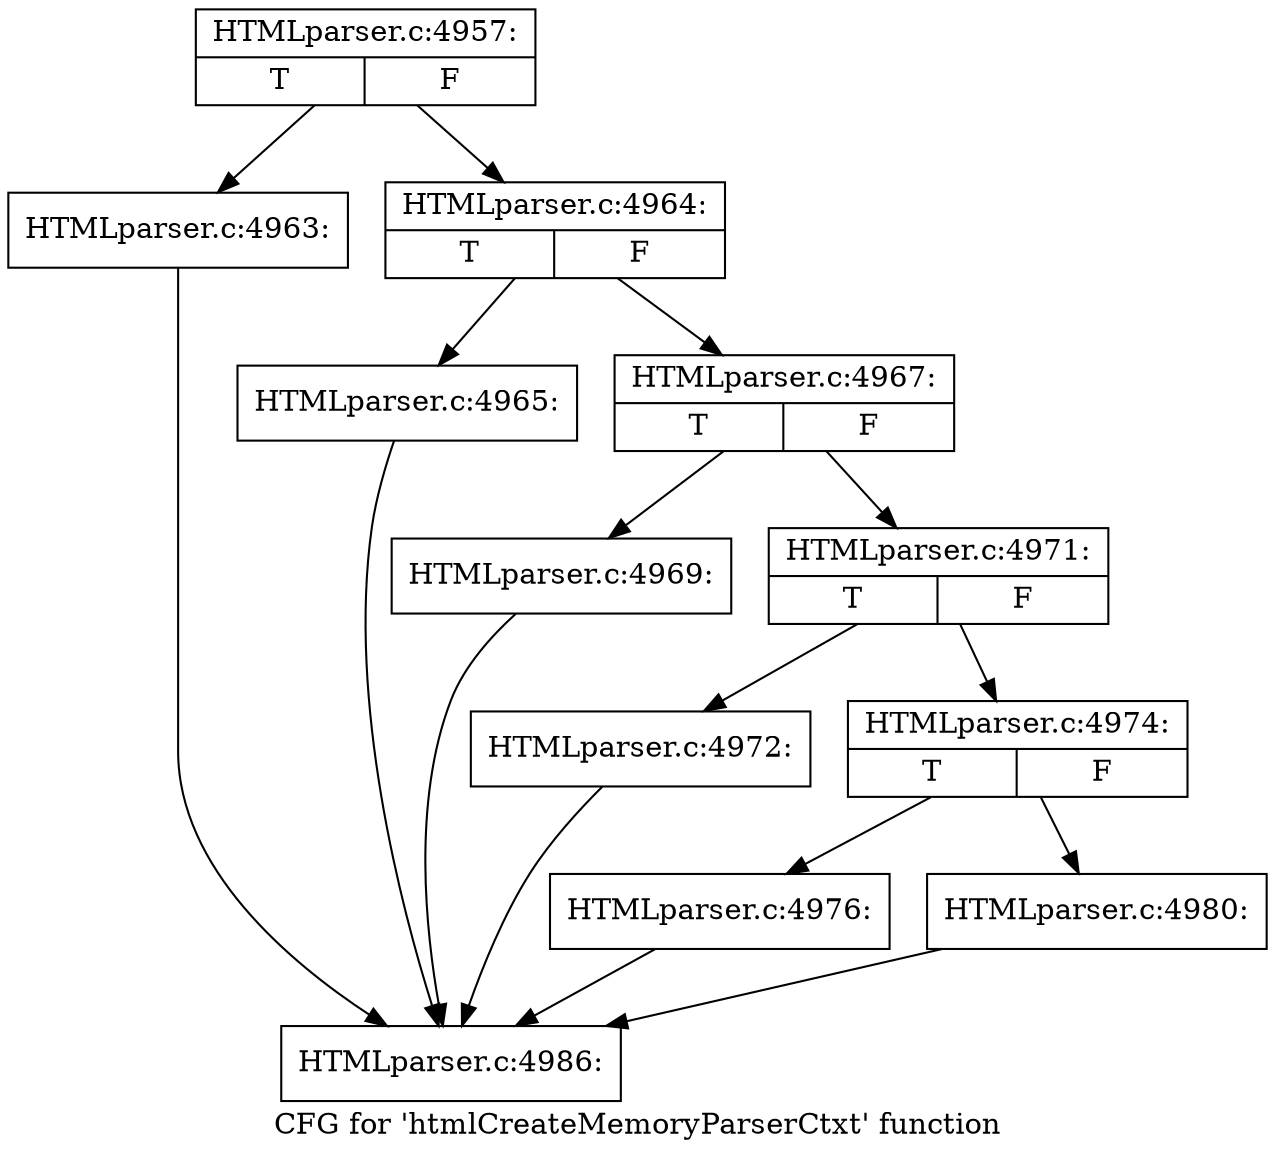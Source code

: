 digraph "CFG for 'htmlCreateMemoryParserCtxt' function" {
	label="CFG for 'htmlCreateMemoryParserCtxt' function";

	Node0x448ee90 [shape=record,label="{HTMLparser.c:4957:|{<s0>T|<s1>F}}"];
	Node0x448ee90 -> Node0x4491500;
	Node0x448ee90 -> Node0x4491550;
	Node0x4491500 [shape=record,label="{HTMLparser.c:4963:}"];
	Node0x4491500 -> Node0x448fb70;
	Node0x4491550 [shape=record,label="{HTMLparser.c:4964:|{<s0>T|<s1>F}}"];
	Node0x4491550 -> Node0x4491a20;
	Node0x4491550 -> Node0x4491a70;
	Node0x4491a20 [shape=record,label="{HTMLparser.c:4965:}"];
	Node0x4491a20 -> Node0x448fb70;
	Node0x4491a70 [shape=record,label="{HTMLparser.c:4967:|{<s0>T|<s1>F}}"];
	Node0x4491a70 -> Node0x4491fe0;
	Node0x4491a70 -> Node0x4492030;
	Node0x4491fe0 [shape=record,label="{HTMLparser.c:4969:}"];
	Node0x4491fe0 -> Node0x448fb70;
	Node0x4492030 [shape=record,label="{HTMLparser.c:4971:|{<s0>T|<s1>F}}"];
	Node0x4492030 -> Node0x4492dc0;
	Node0x4492030 -> Node0x44930f0;
	Node0x4492dc0 [shape=record,label="{HTMLparser.c:4972:}"];
	Node0x4492dc0 -> Node0x448fb70;
	Node0x44930f0 [shape=record,label="{HTMLparser.c:4974:|{<s0>T|<s1>F}}"];
	Node0x44930f0 -> Node0x44937a0;
	Node0x44930f0 -> Node0x44939d0;
	Node0x44937a0 [shape=record,label="{HTMLparser.c:4976:}"];
	Node0x44937a0 -> Node0x448fb70;
	Node0x44939d0 [shape=record,label="{HTMLparser.c:4980:}"];
	Node0x44939d0 -> Node0x448fb70;
	Node0x448fb70 [shape=record,label="{HTMLparser.c:4986:}"];
}
